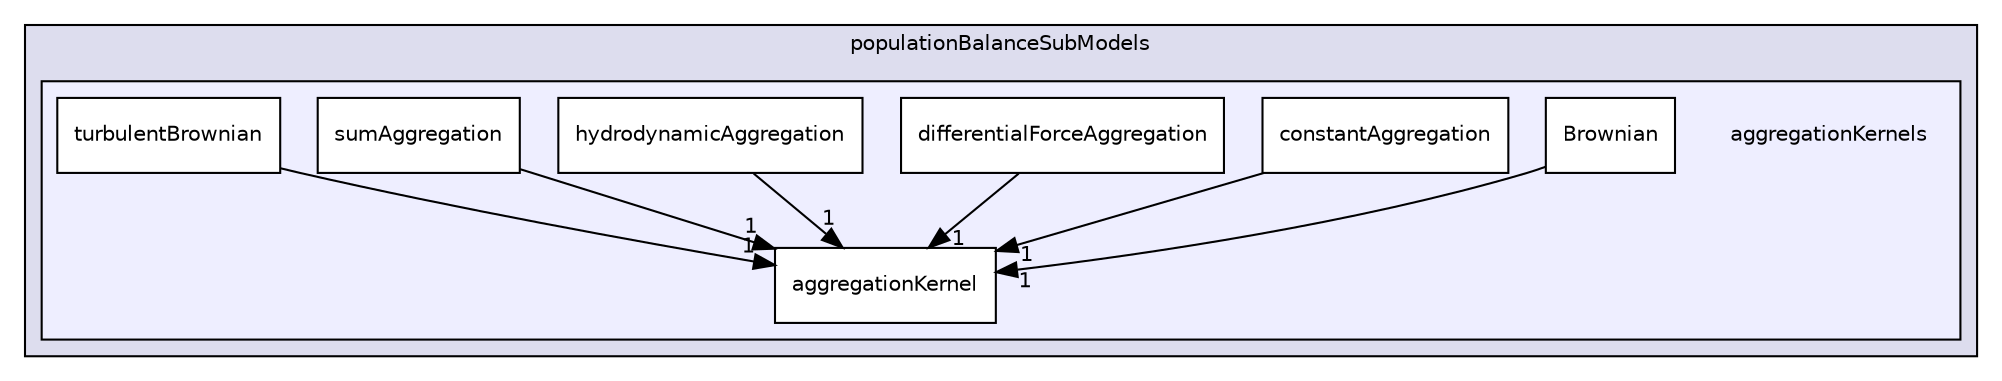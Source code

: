 digraph "/home/alberto/OpenFOAM-dev/albertop-dev/applications/development/OpenQBMM-dev/OpenQBMM-dev/src/quadratureMethods/populationBalanceModels/populationBalanceSubModels/aggregationKernels" {
  bgcolor=transparent;
  compound=true
  node [ fontsize="10", fontname="Helvetica"];
  edge [ labelfontsize="10", labelfontname="Helvetica"];
  subgraph clusterdir_b1ee97fb9fa509ad9ecab18185fe1bb7 {
    graph [ bgcolor="#ddddee", pencolor="black", label="populationBalanceSubModels" fontname="Helvetica", fontsize="10", URL="dir_b1ee97fb9fa509ad9ecab18185fe1bb7.html"]
  subgraph clusterdir_6e005538c4c224a34282bf757016703a {
    graph [ bgcolor="#eeeeff", pencolor="black", label="" URL="dir_6e005538c4c224a34282bf757016703a.html"];
    dir_6e005538c4c224a34282bf757016703a [shape=plaintext label="aggregationKernels"];
    dir_d9b916c5f069d44758b29cd53c9f53b0 [shape=box label="aggregationKernel" color="black" fillcolor="white" style="filled" URL="dir_d9b916c5f069d44758b29cd53c9f53b0.html"];
    dir_b39ca899c0b9e475772ea97ae135087b [shape=box label="Brownian" color="black" fillcolor="white" style="filled" URL="dir_b39ca899c0b9e475772ea97ae135087b.html"];
    dir_3ca3bb9588257eed8716c6f4ab42f4b7 [shape=box label="constantAggregation" color="black" fillcolor="white" style="filled" URL="dir_3ca3bb9588257eed8716c6f4ab42f4b7.html"];
    dir_5dc1635b36f801f08d1c5a45d8c5d26f [shape=box label="differentialForceAggregation" color="black" fillcolor="white" style="filled" URL="dir_5dc1635b36f801f08d1c5a45d8c5d26f.html"];
    dir_f19748ff1691e2751d1e3973f61cab48 [shape=box label="hydrodynamicAggregation" color="black" fillcolor="white" style="filled" URL="dir_f19748ff1691e2751d1e3973f61cab48.html"];
    dir_16f80d15940518069e3f0e00d5fa563e [shape=box label="sumAggregation" color="black" fillcolor="white" style="filled" URL="dir_16f80d15940518069e3f0e00d5fa563e.html"];
    dir_48940065a1b7be33de282fa8615d4712 [shape=box label="turbulentBrownian" color="black" fillcolor="white" style="filled" URL="dir_48940065a1b7be33de282fa8615d4712.html"];
  }
  }
  dir_16f80d15940518069e3f0e00d5fa563e->dir_d9b916c5f069d44758b29cd53c9f53b0 [headlabel="1", labeldistance=1.5 headhref="dir_000017_000012.html"];
  dir_f19748ff1691e2751d1e3973f61cab48->dir_d9b916c5f069d44758b29cd53c9f53b0 [headlabel="1", labeldistance=1.5 headhref="dir_000016_000012.html"];
  dir_5dc1635b36f801f08d1c5a45d8c5d26f->dir_d9b916c5f069d44758b29cd53c9f53b0 [headlabel="1", labeldistance=1.5 headhref="dir_000015_000012.html"];
  dir_b39ca899c0b9e475772ea97ae135087b->dir_d9b916c5f069d44758b29cd53c9f53b0 [headlabel="1", labeldistance=1.5 headhref="dir_000013_000012.html"];
  dir_48940065a1b7be33de282fa8615d4712->dir_d9b916c5f069d44758b29cd53c9f53b0 [headlabel="1", labeldistance=1.5 headhref="dir_000018_000012.html"];
  dir_3ca3bb9588257eed8716c6f4ab42f4b7->dir_d9b916c5f069d44758b29cd53c9f53b0 [headlabel="1", labeldistance=1.5 headhref="dir_000014_000012.html"];
}
